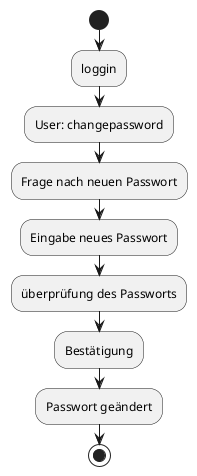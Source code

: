 @startuml
start
:loggin;
:User: changepassword;
:Frage nach neuen Passwort;
:Eingabe neues Passwort;
:überprüfung des Passworts;
:Bestätigung;
:Passwort geändert;
stop
@enduml